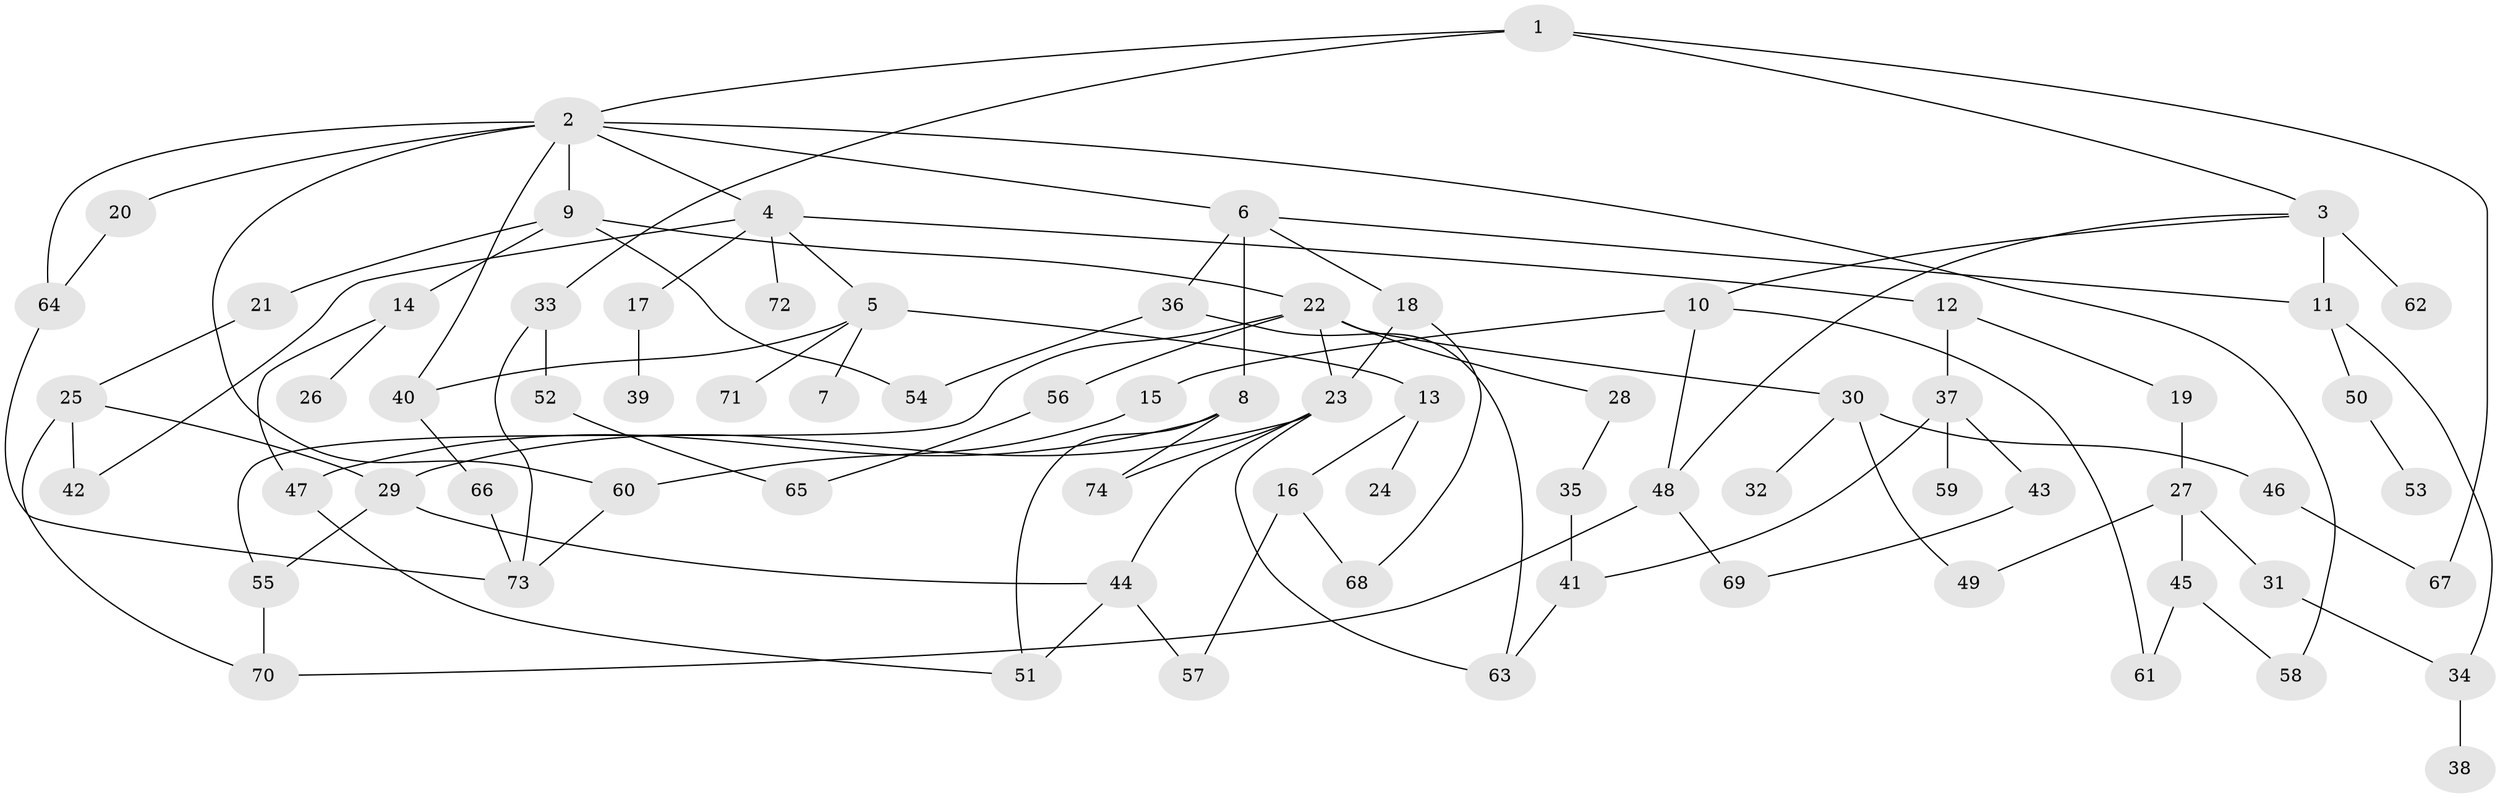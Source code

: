 // Generated by graph-tools (version 1.1) at 2025/25/03/09/25 03:25:34]
// undirected, 74 vertices, 105 edges
graph export_dot {
graph [start="1"]
  node [color=gray90,style=filled];
  1;
  2;
  3;
  4;
  5;
  6;
  7;
  8;
  9;
  10;
  11;
  12;
  13;
  14;
  15;
  16;
  17;
  18;
  19;
  20;
  21;
  22;
  23;
  24;
  25;
  26;
  27;
  28;
  29;
  30;
  31;
  32;
  33;
  34;
  35;
  36;
  37;
  38;
  39;
  40;
  41;
  42;
  43;
  44;
  45;
  46;
  47;
  48;
  49;
  50;
  51;
  52;
  53;
  54;
  55;
  56;
  57;
  58;
  59;
  60;
  61;
  62;
  63;
  64;
  65;
  66;
  67;
  68;
  69;
  70;
  71;
  72;
  73;
  74;
  1 -- 2;
  1 -- 3;
  1 -- 33;
  1 -- 67;
  2 -- 4;
  2 -- 6;
  2 -- 9;
  2 -- 20;
  2 -- 40;
  2 -- 58;
  2 -- 64;
  2 -- 60;
  3 -- 10;
  3 -- 11;
  3 -- 48;
  3 -- 62;
  4 -- 5;
  4 -- 12;
  4 -- 17;
  4 -- 72;
  4 -- 42;
  5 -- 7;
  5 -- 13;
  5 -- 71;
  5 -- 40;
  6 -- 8;
  6 -- 18;
  6 -- 36;
  6 -- 11;
  8 -- 47;
  8 -- 74;
  8 -- 51;
  9 -- 14;
  9 -- 21;
  9 -- 22;
  9 -- 54;
  10 -- 15;
  10 -- 48;
  10 -- 61;
  11 -- 34;
  11 -- 50;
  12 -- 19;
  12 -- 37;
  13 -- 16;
  13 -- 24;
  14 -- 26;
  14 -- 47;
  15 -- 60;
  16 -- 57;
  16 -- 68;
  17 -- 39;
  18 -- 23;
  18 -- 68;
  19 -- 27;
  20 -- 64;
  21 -- 25;
  22 -- 28;
  22 -- 30;
  22 -- 56;
  22 -- 23;
  22 -- 55;
  23 -- 29;
  23 -- 44;
  23 -- 74;
  23 -- 63;
  25 -- 42;
  25 -- 29;
  25 -- 70;
  27 -- 31;
  27 -- 45;
  27 -- 49;
  28 -- 35;
  29 -- 55;
  29 -- 44;
  30 -- 32;
  30 -- 46;
  30 -- 49;
  31 -- 34;
  33 -- 52;
  33 -- 73;
  34 -- 38;
  35 -- 41;
  36 -- 63;
  36 -- 54;
  37 -- 41;
  37 -- 43;
  37 -- 59;
  40 -- 66;
  41 -- 63;
  43 -- 69;
  44 -- 51;
  44 -- 57;
  45 -- 61;
  45 -- 58;
  46 -- 67;
  47 -- 51;
  48 -- 70;
  48 -- 69;
  50 -- 53;
  52 -- 65;
  55 -- 70;
  56 -- 65;
  60 -- 73;
  64 -- 73;
  66 -- 73;
}
